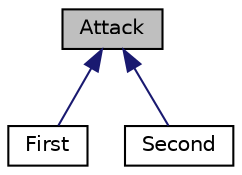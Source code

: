 digraph "Attack"
{
 // LATEX_PDF_SIZE
  edge [fontname="Helvetica",fontsize="10",labelfontname="Helvetica",labelfontsize="10"];
  node [fontname="Helvetica",fontsize="10",shape=record];
  Node1 [label="Attack",height=0.2,width=0.4,color="black", fillcolor="grey75", style="filled", fontcolor="black",tooltip=" "];
  Node1 -> Node2 [dir="back",color="midnightblue",fontsize="10",style="solid"];
  Node2 [label="First",height=0.2,width=0.4,color="black", fillcolor="white", style="filled",URL="$class_first.html",tooltip=" "];
  Node1 -> Node3 [dir="back",color="midnightblue",fontsize="10",style="solid"];
  Node3 [label="Second",height=0.2,width=0.4,color="black", fillcolor="white", style="filled",URL="$class_second.html",tooltip=" "];
}
